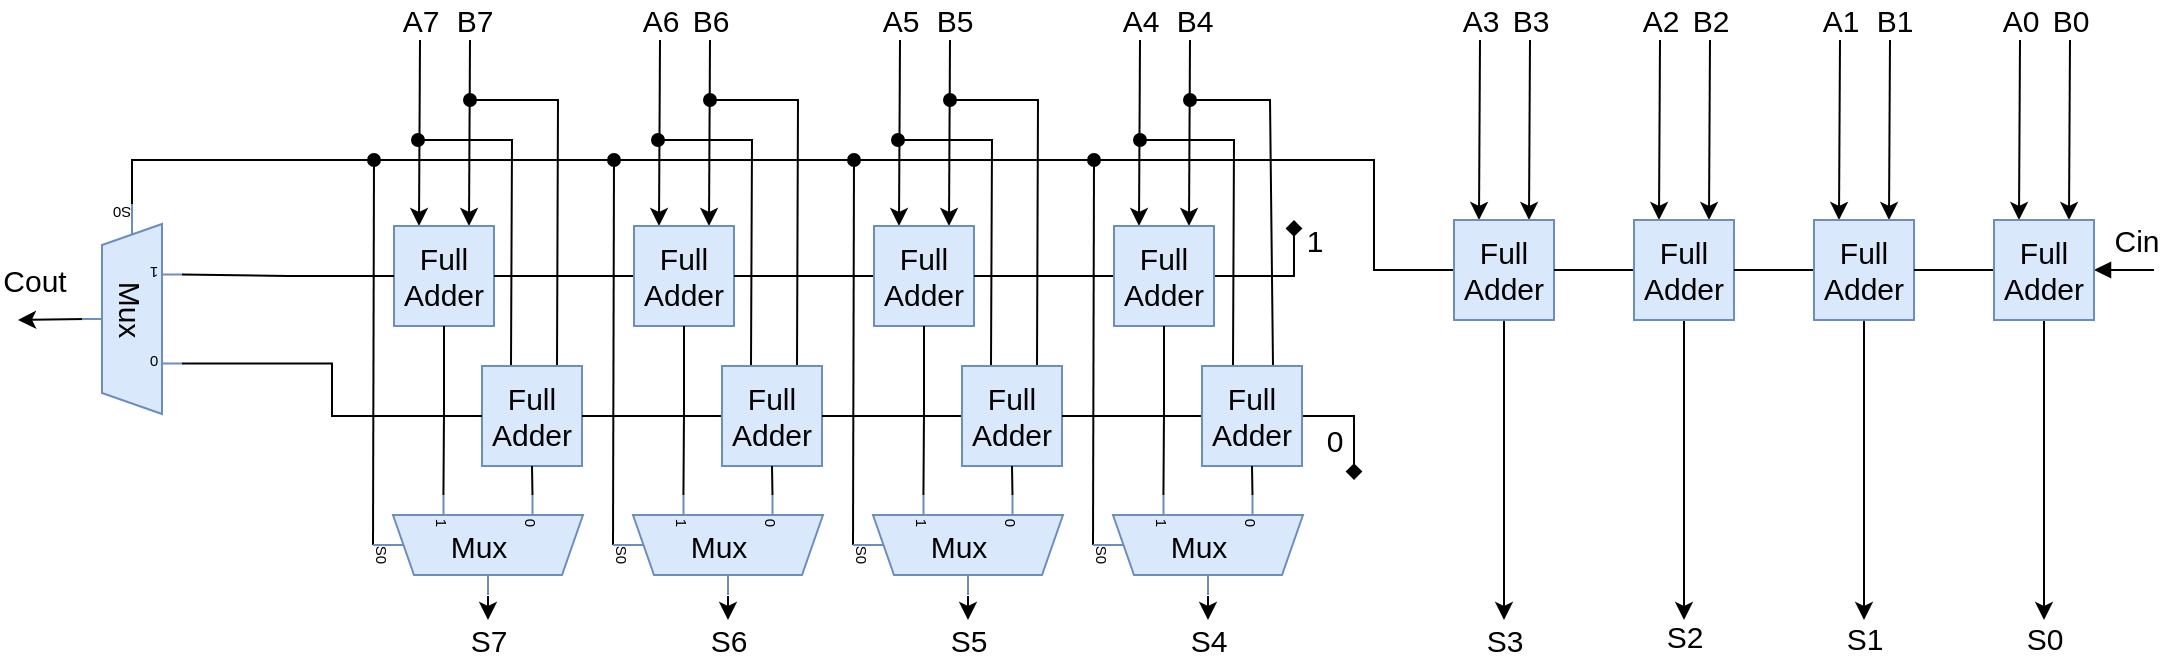 <mxfile version="26.2.9">
  <diagram name="Página-1" id="ZvY7RlKto1usyJ_V8Ote">
    <mxGraphModel dx="1950" dy="836" grid="1" gridSize="10" guides="1" tooltips="1" connect="1" arrows="0" fold="1" page="1" pageScale="1" pageWidth="827" pageHeight="1169" math="0" shadow="0">
      <root>
        <mxCell id="0" />
        <mxCell id="1" parent="0" />
        <mxCell id="pYvZ6EQq_U6aykrmB1s--83" style="edgeStyle=none;rounded=0;orthogonalLoop=1;jettySize=auto;html=1;exitX=0.3;exitY=1;exitDx=10;exitDy=0;exitPerimeter=0;endArrow=oval;endFill=1;fontSize=15;" parent="1" source="pYvZ6EQq_U6aykrmB1s--9" edge="1">
          <mxGeometry relative="1" as="geometry">
            <mxPoint x="210" y="350" as="targetPoint" />
          </mxGeometry>
        </mxCell>
        <mxCell id="pYvZ6EQq_U6aykrmB1s--9" value="&lt;font face=&quot;Helvetica&quot;&gt;Mux&lt;/font&gt;" style="shadow=0;dashed=0;align=center;html=1;strokeWidth=1;shape=mxgraph.electrical.abstract.mux2;whiteSpace=wrap;rotation=90;fontSize=15;fillColor=#dae8fc;strokeColor=#6c8ebf;horizontal=0;" parent="1" vertex="1">
          <mxGeometry x="237" y="490" width="50" height="105" as="geometry" />
        </mxCell>
        <mxCell id="pYvZ6EQq_U6aykrmB1s--128" value="A7" style="edgeStyle=none;rounded=0;orthogonalLoop=1;jettySize=auto;html=1;exitX=0.25;exitY=0;exitDx=0;exitDy=0;endArrow=none;startFill=1;startArrow=classic;fontSize=15;" parent="1" source="pYvZ6EQq_U6aykrmB1s--24" edge="1">
          <mxGeometry x="1" y="10" relative="1" as="geometry">
            <mxPoint x="233" y="290" as="targetPoint" />
            <mxPoint x="10" y="-10" as="offset" />
          </mxGeometry>
        </mxCell>
        <mxCell id="pYvZ6EQq_U6aykrmB1s--129" value="B7" style="edgeStyle=none;rounded=0;orthogonalLoop=1;jettySize=auto;html=1;exitX=0.75;exitY=0;exitDx=0;exitDy=0;endArrow=none;startFill=1;startArrow=classic;fontSize=15;" parent="1" source="pYvZ6EQq_U6aykrmB1s--24" edge="1">
          <mxGeometry x="1" y="-10" relative="1" as="geometry">
            <mxPoint x="258" y="290" as="targetPoint" />
            <mxPoint x="-8" y="-10" as="offset" />
          </mxGeometry>
        </mxCell>
        <mxCell id="pYvZ6EQq_U6aykrmB1s--24" value="Full&lt;div&gt;Adder&lt;/div&gt;" style="whiteSpace=wrap;html=1;aspect=fixed;fontSize=15;fillColor=#dae8fc;strokeColor=#6c8ebf;" parent="1" vertex="1">
          <mxGeometry x="220" y="383" width="50" height="50" as="geometry" />
        </mxCell>
        <mxCell id="pYvZ6EQq_U6aykrmB1s--134" style="edgeStyle=none;rounded=0;orthogonalLoop=1;jettySize=auto;html=1;exitX=0.25;exitY=0;exitDx=0;exitDy=0;endArrow=oval;endFill=1;" parent="1" edge="1">
          <mxGeometry relative="1" as="geometry">
            <mxPoint x="232" y="340" as="targetPoint" />
            <mxPoint x="278.5" y="453" as="sourcePoint" />
            <Array as="points">
              <mxPoint x="279" y="340" />
            </Array>
          </mxGeometry>
        </mxCell>
        <mxCell id="pYvZ6EQq_U6aykrmB1s--135" style="edgeStyle=none;rounded=0;orthogonalLoop=1;jettySize=auto;html=1;exitX=0.75;exitY=0;exitDx=0;exitDy=0;endArrow=oval;endFill=1;" parent="1" edge="1">
          <mxGeometry relative="1" as="geometry">
            <mxPoint x="258" y="320" as="targetPoint" />
            <mxPoint x="301.5" y="453" as="sourcePoint" />
            <Array as="points">
              <mxPoint x="302" y="320" />
            </Array>
          </mxGeometry>
        </mxCell>
        <mxCell id="pYvZ6EQq_U6aykrmB1s--31" value="Full&lt;div&gt;Adder&lt;/div&gt;" style="whiteSpace=wrap;html=1;aspect=fixed;fontSize=15;fillColor=#dae8fc;strokeColor=#6c8ebf;" parent="1" vertex="1">
          <mxGeometry x="264" y="453" width="50" height="50" as="geometry" />
        </mxCell>
        <mxCell id="pYvZ6EQq_U6aykrmB1s--48" style="edgeStyle=orthogonalEdgeStyle;rounded=0;orthogonalLoop=1;jettySize=auto;html=1;exitX=0.5;exitY=1;exitDx=0;exitDy=0;entryX=0;entryY=0.636;entryDx=0;entryDy=3;entryPerimeter=0;endArrow=none;startFill=0;fontSize=15;" parent="1" source="pYvZ6EQq_U6aykrmB1s--24" target="pYvZ6EQq_U6aykrmB1s--9" edge="1">
          <mxGeometry relative="1" as="geometry" />
        </mxCell>
        <mxCell id="pYvZ6EQq_U6aykrmB1s--49" style="edgeStyle=orthogonalEdgeStyle;rounded=0;orthogonalLoop=1;jettySize=auto;html=1;exitX=0.5;exitY=1;exitDx=0;exitDy=0;entryX=0;entryY=0.212;entryDx=0;entryDy=3;entryPerimeter=0;endArrow=none;startFill=0;fontSize=15;" parent="1" source="pYvZ6EQq_U6aykrmB1s--31" target="pYvZ6EQq_U6aykrmB1s--9" edge="1">
          <mxGeometry relative="1" as="geometry" />
        </mxCell>
        <mxCell id="pYvZ6EQq_U6aykrmB1s--78" style="edgeStyle=none;rounded=0;orthogonalLoop=1;jettySize=auto;html=1;exitX=0.3;exitY=1;exitDx=10;exitDy=0;exitPerimeter=0;endArrow=oval;endFill=1;fontSize=15;" parent="1" source="pYvZ6EQq_U6aykrmB1s--50" edge="1">
          <mxGeometry relative="1" as="geometry">
            <mxPoint x="330" y="350" as="targetPoint" />
          </mxGeometry>
        </mxCell>
        <mxCell id="pYvZ6EQq_U6aykrmB1s--50" value="&lt;font face=&quot;Helvetica&quot;&gt;Mux&lt;/font&gt;" style="shadow=0;dashed=0;align=center;html=1;strokeWidth=1;shape=mxgraph.electrical.abstract.mux2;whiteSpace=wrap;rotation=90;fontSize=15;fillColor=#dae8fc;strokeColor=#6c8ebf;horizontal=0;" parent="1" vertex="1">
          <mxGeometry x="357" y="490" width="50" height="105" as="geometry" />
        </mxCell>
        <mxCell id="pYvZ6EQq_U6aykrmB1s--106" style="edgeStyle=none;rounded=0;orthogonalLoop=1;jettySize=auto;html=1;exitX=0;exitY=0.5;exitDx=0;exitDy=0;entryX=1;entryY=0.5;entryDx=0;entryDy=0;endArrow=none;startFill=0;fontSize=15;" parent="1" source="pYvZ6EQq_U6aykrmB1s--51" target="pYvZ6EQq_U6aykrmB1s--24" edge="1">
          <mxGeometry relative="1" as="geometry" />
        </mxCell>
        <mxCell id="pYvZ6EQq_U6aykrmB1s--126" value="A6" style="edgeStyle=none;rounded=0;orthogonalLoop=1;jettySize=auto;html=1;exitX=0.25;exitY=0;exitDx=0;exitDy=0;endArrow=none;startFill=1;startArrow=classic;fontSize=15;" parent="1" source="pYvZ6EQq_U6aykrmB1s--51" edge="1">
          <mxGeometry x="1" y="10" relative="1" as="geometry">
            <mxPoint x="353" y="290" as="targetPoint" />
            <mxPoint x="10" y="-10" as="offset" />
          </mxGeometry>
        </mxCell>
        <mxCell id="pYvZ6EQq_U6aykrmB1s--127" value="B6" style="edgeStyle=none;rounded=0;orthogonalLoop=1;jettySize=auto;html=1;exitX=0.75;exitY=0;exitDx=0;exitDy=0;endArrow=none;startFill=1;startArrow=classic;fontSize=15;" parent="1" source="pYvZ6EQq_U6aykrmB1s--51" edge="1">
          <mxGeometry x="1" y="10" relative="1" as="geometry">
            <mxPoint x="378" y="290" as="targetPoint" />
            <mxPoint x="10" y="-10" as="offset" />
          </mxGeometry>
        </mxCell>
        <mxCell id="pYvZ6EQq_U6aykrmB1s--51" value="Full&lt;div&gt;Adder&lt;/div&gt;" style="whiteSpace=wrap;html=1;aspect=fixed;fontSize=15;fillColor=#dae8fc;strokeColor=#6c8ebf;" parent="1" vertex="1">
          <mxGeometry x="340" y="383" width="50" height="50" as="geometry" />
        </mxCell>
        <mxCell id="pYvZ6EQq_U6aykrmB1s--107" style="edgeStyle=none;rounded=0;orthogonalLoop=1;jettySize=auto;html=1;exitX=0;exitY=0.5;exitDx=0;exitDy=0;entryX=1;entryY=0.5;entryDx=0;entryDy=0;endArrow=none;startFill=0;fontSize=15;" parent="1" source="pYvZ6EQq_U6aykrmB1s--52" target="pYvZ6EQq_U6aykrmB1s--31" edge="1">
          <mxGeometry relative="1" as="geometry" />
        </mxCell>
        <mxCell id="pYvZ6EQq_U6aykrmB1s--132" style="edgeStyle=none;rounded=0;orthogonalLoop=1;jettySize=auto;html=1;exitX=0.25;exitY=0;exitDx=0;exitDy=0;endArrow=oval;endFill=1;" parent="1" edge="1">
          <mxGeometry relative="1" as="geometry">
            <mxPoint x="352" y="340" as="targetPoint" />
            <mxPoint x="398.5" y="453" as="sourcePoint" />
            <Array as="points">
              <mxPoint x="399" y="340" />
            </Array>
          </mxGeometry>
        </mxCell>
        <mxCell id="pYvZ6EQq_U6aykrmB1s--133" style="edgeStyle=none;rounded=0;orthogonalLoop=1;jettySize=auto;html=1;exitX=0.75;exitY=0;exitDx=0;exitDy=0;endArrow=oval;endFill=1;" parent="1" edge="1">
          <mxGeometry relative="1" as="geometry">
            <mxPoint x="378" y="320" as="targetPoint" />
            <mxPoint x="421.5" y="453" as="sourcePoint" />
            <Array as="points">
              <mxPoint x="422" y="320" />
            </Array>
          </mxGeometry>
        </mxCell>
        <mxCell id="pYvZ6EQq_U6aykrmB1s--52" value="Full&lt;div&gt;Adder&lt;/div&gt;" style="whiteSpace=wrap;html=1;aspect=fixed;fontSize=15;fillColor=#dae8fc;strokeColor=#6c8ebf;" parent="1" vertex="1">
          <mxGeometry x="384" y="453" width="50" height="50" as="geometry" />
        </mxCell>
        <mxCell id="pYvZ6EQq_U6aykrmB1s--53" style="edgeStyle=orthogonalEdgeStyle;rounded=0;orthogonalLoop=1;jettySize=auto;html=1;exitX=0.5;exitY=1;exitDx=0;exitDy=0;entryX=0;entryY=0.636;entryDx=0;entryDy=3;entryPerimeter=0;endArrow=none;startFill=0;fontSize=15;" parent="1" source="pYvZ6EQq_U6aykrmB1s--51" target="pYvZ6EQq_U6aykrmB1s--50" edge="1">
          <mxGeometry relative="1" as="geometry" />
        </mxCell>
        <mxCell id="pYvZ6EQq_U6aykrmB1s--54" style="edgeStyle=orthogonalEdgeStyle;rounded=0;orthogonalLoop=1;jettySize=auto;html=1;exitX=0.5;exitY=1;exitDx=0;exitDy=0;entryX=0;entryY=0.212;entryDx=0;entryDy=3;entryPerimeter=0;endArrow=none;startFill=0;fontSize=15;" parent="1" source="pYvZ6EQq_U6aykrmB1s--52" target="pYvZ6EQq_U6aykrmB1s--50" edge="1">
          <mxGeometry relative="1" as="geometry" />
        </mxCell>
        <mxCell id="pYvZ6EQq_U6aykrmB1s--79" style="edgeStyle=none;rounded=0;orthogonalLoop=1;jettySize=auto;html=1;exitX=0.3;exitY=1;exitDx=10;exitDy=0;exitPerimeter=0;endArrow=oval;endFill=1;fontSize=15;" parent="1" source="pYvZ6EQq_U6aykrmB1s--55" edge="1">
          <mxGeometry relative="1" as="geometry">
            <mxPoint x="450" y="350" as="targetPoint" />
          </mxGeometry>
        </mxCell>
        <mxCell id="pYvZ6EQq_U6aykrmB1s--55" value="&lt;font face=&quot;Helvetica&quot;&gt;Mux&lt;/font&gt;" style="shadow=0;dashed=0;align=center;html=1;strokeWidth=1;shape=mxgraph.electrical.abstract.mux2;whiteSpace=wrap;rotation=90;fontSize=15;fillColor=#dae8fc;strokeColor=#6c8ebf;horizontal=0;" parent="1" vertex="1">
          <mxGeometry x="477" y="490" width="50" height="105" as="geometry" />
        </mxCell>
        <mxCell id="pYvZ6EQq_U6aykrmB1s--105" style="edgeStyle=none;rounded=0;orthogonalLoop=1;jettySize=auto;html=1;exitX=0;exitY=0.5;exitDx=0;exitDy=0;entryX=1;entryY=0.5;entryDx=0;entryDy=0;endArrow=none;startFill=0;fontSize=15;" parent="1" source="pYvZ6EQq_U6aykrmB1s--56" target="pYvZ6EQq_U6aykrmB1s--51" edge="1">
          <mxGeometry relative="1" as="geometry" />
        </mxCell>
        <mxCell id="pYvZ6EQq_U6aykrmB1s--124" value="A5" style="edgeStyle=none;rounded=0;orthogonalLoop=1;jettySize=auto;html=1;exitX=0.25;exitY=0;exitDx=0;exitDy=0;endArrow=none;startFill=1;startArrow=classic;fontSize=15;" parent="1" source="pYvZ6EQq_U6aykrmB1s--56" edge="1">
          <mxGeometry x="1" y="10" relative="1" as="geometry">
            <mxPoint x="473" y="290" as="targetPoint" />
            <mxPoint x="10" y="-10" as="offset" />
          </mxGeometry>
        </mxCell>
        <mxCell id="pYvZ6EQq_U6aykrmB1s--125" value="B5" style="edgeStyle=none;rounded=0;orthogonalLoop=1;jettySize=auto;html=1;exitX=0.75;exitY=0;exitDx=0;exitDy=0;endArrow=none;startFill=1;startArrow=classic;fontSize=15;" parent="1" source="pYvZ6EQq_U6aykrmB1s--56" edge="1">
          <mxGeometry x="1" y="-10" relative="1" as="geometry">
            <mxPoint x="498" y="290" as="targetPoint" />
            <mxPoint x="-8" y="-10" as="offset" />
          </mxGeometry>
        </mxCell>
        <mxCell id="pYvZ6EQq_U6aykrmB1s--56" value="Full&lt;div&gt;Adder&lt;/div&gt;" style="whiteSpace=wrap;html=1;aspect=fixed;fontSize=15;fillColor=#dae8fc;strokeColor=#6c8ebf;" parent="1" vertex="1">
          <mxGeometry x="460" y="383" width="50" height="50" as="geometry" />
        </mxCell>
        <mxCell id="pYvZ6EQq_U6aykrmB1s--108" style="edgeStyle=none;rounded=0;orthogonalLoop=1;jettySize=auto;html=1;exitX=0;exitY=0.5;exitDx=0;exitDy=0;entryX=1;entryY=0.5;entryDx=0;entryDy=0;endArrow=none;startFill=0;fontSize=15;" parent="1" source="pYvZ6EQq_U6aykrmB1s--57" target="pYvZ6EQq_U6aykrmB1s--52" edge="1">
          <mxGeometry relative="1" as="geometry" />
        </mxCell>
        <mxCell id="pYvZ6EQq_U6aykrmB1s--130" style="edgeStyle=none;rounded=0;orthogonalLoop=1;jettySize=auto;html=1;exitX=0.25;exitY=0;exitDx=0;exitDy=0;endArrow=oval;endFill=1;" parent="1" edge="1">
          <mxGeometry relative="1" as="geometry">
            <mxPoint x="472" y="340" as="targetPoint" />
            <mxPoint x="518.5" y="453" as="sourcePoint" />
            <Array as="points">
              <mxPoint x="519" y="340" />
            </Array>
          </mxGeometry>
        </mxCell>
        <mxCell id="pYvZ6EQq_U6aykrmB1s--131" style="edgeStyle=none;rounded=0;orthogonalLoop=1;jettySize=auto;html=1;exitX=0.75;exitY=0;exitDx=0;exitDy=0;endArrow=oval;endFill=1;" parent="1" edge="1">
          <mxGeometry relative="1" as="geometry">
            <mxPoint x="498" y="320" as="targetPoint" />
            <mxPoint x="541.5" y="453" as="sourcePoint" />
            <Array as="points">
              <mxPoint x="542" y="320" />
            </Array>
          </mxGeometry>
        </mxCell>
        <mxCell id="pYvZ6EQq_U6aykrmB1s--57" value="Full&lt;div&gt;Adder&lt;/div&gt;" style="whiteSpace=wrap;html=1;aspect=fixed;fontSize=15;fillColor=#dae8fc;strokeColor=#6c8ebf;" parent="1" vertex="1">
          <mxGeometry x="504" y="453" width="50" height="50" as="geometry" />
        </mxCell>
        <mxCell id="pYvZ6EQq_U6aykrmB1s--58" style="edgeStyle=orthogonalEdgeStyle;rounded=0;orthogonalLoop=1;jettySize=auto;html=1;exitX=0.5;exitY=1;exitDx=0;exitDy=0;entryX=0;entryY=0.636;entryDx=0;entryDy=3;entryPerimeter=0;endArrow=none;startFill=0;fontSize=15;" parent="1" source="pYvZ6EQq_U6aykrmB1s--56" target="pYvZ6EQq_U6aykrmB1s--55" edge="1">
          <mxGeometry relative="1" as="geometry" />
        </mxCell>
        <mxCell id="pYvZ6EQq_U6aykrmB1s--59" style="edgeStyle=orthogonalEdgeStyle;rounded=0;orthogonalLoop=1;jettySize=auto;html=1;exitX=0.5;exitY=1;exitDx=0;exitDy=0;entryX=0;entryY=0.212;entryDx=0;entryDy=3;entryPerimeter=0;endArrow=none;startFill=0;fontSize=15;" parent="1" source="pYvZ6EQq_U6aykrmB1s--57" target="pYvZ6EQq_U6aykrmB1s--55" edge="1">
          <mxGeometry relative="1" as="geometry" />
        </mxCell>
        <mxCell id="pYvZ6EQq_U6aykrmB1s--80" style="edgeStyle=none;rounded=0;orthogonalLoop=1;jettySize=auto;html=1;exitX=0.3;exitY=1;exitDx=10;exitDy=0;exitPerimeter=0;endArrow=none;endFill=1;startFill=0;fontSize=15;" parent="1" source="pYvZ6EQq_U6aykrmB1s--60" edge="1">
          <mxGeometry relative="1" as="geometry">
            <mxPoint x="570" y="350" as="targetPoint" />
          </mxGeometry>
        </mxCell>
        <mxCell id="pYvZ6EQq_U6aykrmB1s--60" value="&lt;font face=&quot;Helvetica&quot;&gt;Mux&lt;/font&gt;" style="shadow=0;dashed=0;align=center;html=1;strokeWidth=1;shape=mxgraph.electrical.abstract.mux2;whiteSpace=wrap;rotation=90;fontSize=15;fillColor=#dae8fc;strokeColor=#6c8ebf;horizontal=0;" parent="1" vertex="1">
          <mxGeometry x="597" y="490" width="50" height="105" as="geometry" />
        </mxCell>
        <mxCell id="pYvZ6EQq_U6aykrmB1s--104" style="edgeStyle=none;rounded=0;orthogonalLoop=1;jettySize=auto;html=1;exitX=0;exitY=0.5;exitDx=0;exitDy=0;entryX=1;entryY=0.5;entryDx=0;entryDy=0;endArrow=none;startFill=0;fontSize=15;" parent="1" source="pYvZ6EQq_U6aykrmB1s--61" target="pYvZ6EQq_U6aykrmB1s--56" edge="1">
          <mxGeometry relative="1" as="geometry" />
        </mxCell>
        <mxCell id="pYvZ6EQq_U6aykrmB1s--110" value="1" style="edgeStyle=none;rounded=0;orthogonalLoop=1;jettySize=auto;html=1;exitX=1;exitY=0.5;exitDx=0;exitDy=0;endArrow=diamond;endFill=1;fontSize=15;" parent="1" source="pYvZ6EQq_U6aykrmB1s--61" edge="1">
          <mxGeometry x="0.706" y="-10" relative="1" as="geometry">
            <mxPoint x="670" y="380" as="targetPoint" />
            <Array as="points">
              <mxPoint x="670" y="408" />
            </Array>
            <mxPoint as="offset" />
          </mxGeometry>
        </mxCell>
        <mxCell id="pYvZ6EQq_U6aykrmB1s--120" value="B4" style="edgeStyle=none;rounded=0;orthogonalLoop=1;jettySize=auto;html=1;exitX=0.75;exitY=0;exitDx=0;exitDy=0;endArrow=none;startFill=1;startArrow=classic;fontSize=15;" parent="1" source="pYvZ6EQq_U6aykrmB1s--61" edge="1">
          <mxGeometry x="1" y="-10" relative="1" as="geometry">
            <mxPoint x="618" y="290" as="targetPoint" />
            <mxPoint x="-8" y="-10" as="offset" />
          </mxGeometry>
        </mxCell>
        <mxCell id="pYvZ6EQq_U6aykrmB1s--121" value="A4" style="edgeStyle=none;rounded=0;orthogonalLoop=1;jettySize=auto;html=1;exitX=0.25;exitY=0;exitDx=0;exitDy=0;endArrow=none;startFill=1;startArrow=classic;fontSize=15;" parent="1" source="pYvZ6EQq_U6aykrmB1s--61" edge="1">
          <mxGeometry x="1" y="10" relative="1" as="geometry">
            <mxPoint x="593" y="290" as="targetPoint" />
            <mxPoint x="10" y="-10" as="offset" />
          </mxGeometry>
        </mxCell>
        <mxCell id="pYvZ6EQq_U6aykrmB1s--61" value="Full&lt;div&gt;Adder&lt;/div&gt;" style="whiteSpace=wrap;html=1;aspect=fixed;fontSize=15;fillColor=#dae8fc;strokeColor=#6c8ebf;" parent="1" vertex="1">
          <mxGeometry x="580" y="383" width="50" height="50" as="geometry" />
        </mxCell>
        <mxCell id="pYvZ6EQq_U6aykrmB1s--109" style="edgeStyle=none;rounded=0;orthogonalLoop=1;jettySize=auto;html=1;exitX=0;exitY=0.5;exitDx=0;exitDy=0;entryX=1;entryY=0.5;entryDx=0;entryDy=0;endArrow=none;startFill=0;fontSize=15;" parent="1" source="pYvZ6EQq_U6aykrmB1s--62" target="pYvZ6EQq_U6aykrmB1s--57" edge="1">
          <mxGeometry relative="1" as="geometry" />
        </mxCell>
        <mxCell id="pYvZ6EQq_U6aykrmB1s--111" value="0" style="edgeStyle=none;rounded=0;orthogonalLoop=1;jettySize=auto;html=1;exitX=1;exitY=0.5;exitDx=0;exitDy=0;endArrow=diamond;endFill=1;fontSize=15;" parent="1" source="pYvZ6EQq_U6aykrmB1s--62" edge="1">
          <mxGeometry x="0.31" y="-10" relative="1" as="geometry">
            <mxPoint x="700" y="510" as="targetPoint" />
            <Array as="points">
              <mxPoint x="700" y="478" />
            </Array>
            <mxPoint as="offset" />
          </mxGeometry>
        </mxCell>
        <mxCell id="pYvZ6EQq_U6aykrmB1s--122" style="edgeStyle=none;rounded=0;orthogonalLoop=1;jettySize=auto;html=1;exitX=0.25;exitY=0;exitDx=0;exitDy=0;endArrow=oval;endFill=1;" parent="1" edge="1">
          <mxGeometry relative="1" as="geometry">
            <mxPoint x="593" y="340" as="targetPoint" />
            <mxPoint x="639.5" y="453" as="sourcePoint" />
            <Array as="points">
              <mxPoint x="640" y="340" />
            </Array>
          </mxGeometry>
        </mxCell>
        <mxCell id="pYvZ6EQq_U6aykrmB1s--123" style="edgeStyle=none;rounded=0;orthogonalLoop=1;jettySize=auto;html=1;exitX=0.75;exitY=0;exitDx=0;exitDy=0;endArrow=oval;endFill=1;" parent="1" edge="1">
          <mxGeometry relative="1" as="geometry">
            <mxPoint x="618" y="320" as="targetPoint" />
            <mxPoint x="659.5" y="453" as="sourcePoint" />
            <Array as="points">
              <mxPoint x="658" y="320" />
            </Array>
          </mxGeometry>
        </mxCell>
        <mxCell id="pYvZ6EQq_U6aykrmB1s--62" value="Full&lt;div&gt;Adder&lt;/div&gt;" style="whiteSpace=wrap;html=1;aspect=fixed;fontSize=15;fillColor=#dae8fc;strokeColor=#6c8ebf;" parent="1" vertex="1">
          <mxGeometry x="624" y="453" width="50" height="50" as="geometry" />
        </mxCell>
        <mxCell id="pYvZ6EQq_U6aykrmB1s--63" style="edgeStyle=orthogonalEdgeStyle;rounded=0;orthogonalLoop=1;jettySize=auto;html=1;exitX=0.5;exitY=1;exitDx=0;exitDy=0;entryX=0;entryY=0.636;entryDx=0;entryDy=3;entryPerimeter=0;endArrow=none;startFill=0;fontSize=15;" parent="1" source="pYvZ6EQq_U6aykrmB1s--61" target="pYvZ6EQq_U6aykrmB1s--60" edge="1">
          <mxGeometry relative="1" as="geometry" />
        </mxCell>
        <mxCell id="pYvZ6EQq_U6aykrmB1s--64" style="edgeStyle=orthogonalEdgeStyle;rounded=0;orthogonalLoop=1;jettySize=auto;html=1;exitX=0.5;exitY=1;exitDx=0;exitDy=0;entryX=0;entryY=0.212;entryDx=0;entryDy=3;entryPerimeter=0;endArrow=none;startFill=0;fontSize=15;" parent="1" source="pYvZ6EQq_U6aykrmB1s--62" target="pYvZ6EQq_U6aykrmB1s--60" edge="1">
          <mxGeometry relative="1" as="geometry" />
        </mxCell>
        <mxCell id="pYvZ6EQq_U6aykrmB1s--82" style="edgeStyle=none;rounded=0;orthogonalLoop=1;jettySize=auto;html=1;exitX=0.3;exitY=1;exitDx=10;exitDy=0;exitPerimeter=0;endArrow=none;startFill=0;fontSize=15;" parent="1" source="pYvZ6EQq_U6aykrmB1s--67" edge="1">
          <mxGeometry relative="1" as="geometry">
            <mxPoint x="200" y="350" as="targetPoint" />
            <Array as="points">
              <mxPoint x="89" y="350" />
            </Array>
          </mxGeometry>
        </mxCell>
        <mxCell id="pYvZ6EQq_U6aykrmB1s--89" value="Cout" style="edgeStyle=none;rounded=0;orthogonalLoop=1;jettySize=auto;html=1;exitX=1;exitY=0.5;exitDx=0;exitDy=-5;exitPerimeter=0;fontSize=15;movable=1;resizable=1;rotatable=1;deletable=1;editable=1;locked=0;connectable=1;" parent="1" edge="1">
          <mxGeometry x="0.512" y="-20" relative="1" as="geometry">
            <mxPoint x="32" y="430" as="targetPoint" />
            <mxPoint x="66" y="429.5" as="sourcePoint" />
            <mxPoint as="offset" />
          </mxGeometry>
        </mxCell>
        <mxCell id="pYvZ6EQq_U6aykrmB1s--67" value="Mux" style="shadow=0;dashed=0;align=center;html=1;strokeWidth=1;shape=mxgraph.electrical.abstract.mux2;whiteSpace=wrap;rotation=-180;fontSize=15;fillColor=#dae8fc;strokeColor=#6c8ebf;verticalAlign=middle;horizontal=0;" parent="1" vertex="1">
          <mxGeometry x="64" y="372" width="50" height="105" as="geometry" />
        </mxCell>
        <mxCell id="pYvZ6EQq_U6aykrmB1s--68" style="edgeStyle=orthogonalEdgeStyle;rounded=0;orthogonalLoop=1;jettySize=auto;html=1;exitX=0;exitY=0.5;exitDx=0;exitDy=0;entryX=0;entryY=0.636;entryDx=0;entryDy=3;entryPerimeter=0;endArrow=none;startFill=0;fontSize=15;" parent="1" source="pYvZ6EQq_U6aykrmB1s--24" target="pYvZ6EQq_U6aykrmB1s--67" edge="1">
          <mxGeometry relative="1" as="geometry" />
        </mxCell>
        <mxCell id="pYvZ6EQq_U6aykrmB1s--69" style="edgeStyle=orthogonalEdgeStyle;rounded=0;orthogonalLoop=1;jettySize=auto;html=1;exitX=0;exitY=0.5;exitDx=0;exitDy=0;entryX=0;entryY=0.212;entryDx=0;entryDy=3;entryPerimeter=0;endArrow=none;startFill=0;fontSize=15;" parent="1" source="pYvZ6EQq_U6aykrmB1s--31" target="pYvZ6EQq_U6aykrmB1s--67" edge="1">
          <mxGeometry relative="1" as="geometry" />
        </mxCell>
        <mxCell id="pYvZ6EQq_U6aykrmB1s--84" style="edgeStyle=none;rounded=0;orthogonalLoop=1;jettySize=auto;html=1;exitX=0;exitY=0.5;exitDx=0;exitDy=0;endArrow=oval;endFill=1;fontSize=15;" parent="1" source="pYvZ6EQq_U6aykrmB1s--72" edge="1">
          <mxGeometry relative="1" as="geometry">
            <mxPoint x="570" y="350" as="targetPoint" />
            <Array as="points">
              <mxPoint x="710" y="405" />
              <mxPoint x="710" y="350" />
            </Array>
          </mxGeometry>
        </mxCell>
        <mxCell id="pYvZ6EQq_U6aykrmB1s--96" value="S3" style="edgeStyle=none;rounded=0;orthogonalLoop=1;jettySize=auto;html=1;exitX=0.5;exitY=1;exitDx=0;exitDy=0;fontSize=15;" parent="1" source="pYvZ6EQq_U6aykrmB1s--72" edge="1">
          <mxGeometry x="1" y="10" relative="1" as="geometry">
            <mxPoint x="775" y="580" as="targetPoint" />
            <mxPoint x="-10" y="10" as="offset" />
          </mxGeometry>
        </mxCell>
        <mxCell id="pYvZ6EQq_U6aykrmB1s--118" value="A3" style="edgeStyle=none;rounded=0;orthogonalLoop=1;jettySize=auto;html=1;exitX=0.25;exitY=0;exitDx=0;exitDy=0;endArrow=none;startFill=1;startArrow=classic;fontSize=15;" parent="1" source="pYvZ6EQq_U6aykrmB1s--72" edge="1">
          <mxGeometry x="1" y="10" relative="1" as="geometry">
            <mxPoint x="763" y="290" as="targetPoint" />
            <mxPoint x="10" y="-10" as="offset" />
          </mxGeometry>
        </mxCell>
        <mxCell id="pYvZ6EQq_U6aykrmB1s--119" value="B3" style="edgeStyle=none;rounded=0;orthogonalLoop=1;jettySize=auto;html=1;exitX=0.75;exitY=0;exitDx=0;exitDy=0;endArrow=none;startFill=1;startArrow=classic;fontSize=15;" parent="1" source="pYvZ6EQq_U6aykrmB1s--72" edge="1">
          <mxGeometry x="1" y="10" relative="1" as="geometry">
            <mxPoint x="788" y="290" as="targetPoint" />
            <mxPoint x="10" y="-10" as="offset" />
          </mxGeometry>
        </mxCell>
        <mxCell id="pYvZ6EQq_U6aykrmB1s--72" value="Full&lt;div&gt;Adder&lt;/div&gt;" style="whiteSpace=wrap;html=1;aspect=fixed;fontSize=15;fillColor=#dae8fc;strokeColor=#6c8ebf;" parent="1" vertex="1">
          <mxGeometry x="750" y="380" width="50" height="50" as="geometry" />
        </mxCell>
        <mxCell id="pYvZ6EQq_U6aykrmB1s--87" style="edgeStyle=none;rounded=0;orthogonalLoop=1;jettySize=auto;html=1;exitX=0;exitY=0.5;exitDx=0;exitDy=0;entryX=1;entryY=0.5;entryDx=0;entryDy=0;endArrow=none;startFill=0;fontSize=15;" parent="1" source="pYvZ6EQq_U6aykrmB1s--73" target="pYvZ6EQq_U6aykrmB1s--72" edge="1">
          <mxGeometry relative="1" as="geometry" />
        </mxCell>
        <mxCell id="pYvZ6EQq_U6aykrmB1s--97" style="edgeStyle=none;rounded=0;orthogonalLoop=1;jettySize=auto;html=1;exitX=0.5;exitY=1;exitDx=0;exitDy=0;fontSize=15;" parent="1" source="pYvZ6EQq_U6aykrmB1s--73" edge="1">
          <mxGeometry relative="1" as="geometry">
            <mxPoint x="865" y="580" as="targetPoint" />
          </mxGeometry>
        </mxCell>
        <mxCell id="pYvZ6EQq_U6aykrmB1s--100" value="S2" style="edgeLabel;html=1;align=center;verticalAlign=middle;resizable=0;points=[];fontSize=15;" parent="pYvZ6EQq_U6aykrmB1s--97" vertex="1" connectable="0">
          <mxGeometry x="0.64" relative="1" as="geometry">
            <mxPoint y="35" as="offset" />
          </mxGeometry>
        </mxCell>
        <mxCell id="pYvZ6EQq_U6aykrmB1s--116" value="A2" style="edgeStyle=none;rounded=0;orthogonalLoop=1;jettySize=auto;html=1;exitX=0.25;exitY=0;exitDx=0;exitDy=0;endArrow=none;startFill=1;startArrow=classic;fontSize=15;" parent="1" source="pYvZ6EQq_U6aykrmB1s--73" edge="1">
          <mxGeometry x="1" y="10" relative="1" as="geometry">
            <mxPoint x="853" y="290" as="targetPoint" />
            <mxPoint x="10" y="-10" as="offset" />
          </mxGeometry>
        </mxCell>
        <mxCell id="pYvZ6EQq_U6aykrmB1s--117" value="B2" style="edgeStyle=none;rounded=0;orthogonalLoop=1;jettySize=auto;html=1;exitX=0.75;exitY=0;exitDx=0;exitDy=0;endArrow=none;startFill=1;startArrow=classic;fontSize=15;" parent="1" source="pYvZ6EQq_U6aykrmB1s--73" edge="1">
          <mxGeometry x="1" y="10" relative="1" as="geometry">
            <mxPoint x="878" y="290" as="targetPoint" />
            <mxPoint x="10" y="-10" as="offset" />
          </mxGeometry>
        </mxCell>
        <mxCell id="pYvZ6EQq_U6aykrmB1s--73" value="Full&lt;div&gt;Adder&lt;/div&gt;" style="whiteSpace=wrap;html=1;aspect=fixed;fontSize=15;fillColor=#dae8fc;strokeColor=#6c8ebf;" parent="1" vertex="1">
          <mxGeometry x="840" y="380" width="50" height="50" as="geometry" />
        </mxCell>
        <mxCell id="pYvZ6EQq_U6aykrmB1s--86" style="edgeStyle=none;rounded=0;orthogonalLoop=1;jettySize=auto;html=1;exitX=0;exitY=0.5;exitDx=0;exitDy=0;entryX=1;entryY=0.5;entryDx=0;entryDy=0;endArrow=none;startFill=0;fontSize=15;" parent="1" source="pYvZ6EQq_U6aykrmB1s--74" target="pYvZ6EQq_U6aykrmB1s--73" edge="1">
          <mxGeometry relative="1" as="geometry" />
        </mxCell>
        <mxCell id="pYvZ6EQq_U6aykrmB1s--98" style="edgeStyle=none;rounded=0;orthogonalLoop=1;jettySize=auto;html=1;exitX=0.5;exitY=1;exitDx=0;exitDy=0;fontSize=15;" parent="1" source="pYvZ6EQq_U6aykrmB1s--74" edge="1">
          <mxGeometry relative="1" as="geometry">
            <mxPoint x="955" y="580" as="targetPoint" />
          </mxGeometry>
        </mxCell>
        <mxCell id="pYvZ6EQq_U6aykrmB1s--101" value="S1" style="edgeLabel;html=1;align=center;verticalAlign=middle;resizable=0;points=[];fontSize=15;" parent="pYvZ6EQq_U6aykrmB1s--98" vertex="1" connectable="0">
          <mxGeometry x="0.28" relative="1" as="geometry">
            <mxPoint y="63" as="offset" />
          </mxGeometry>
        </mxCell>
        <mxCell id="pYvZ6EQq_U6aykrmB1s--114" value="A1" style="edgeStyle=none;rounded=0;orthogonalLoop=1;jettySize=auto;html=1;exitX=0.25;exitY=0;exitDx=0;exitDy=0;endArrow=none;startFill=1;startArrow=classic;fontSize=15;" parent="1" source="pYvZ6EQq_U6aykrmB1s--74" edge="1">
          <mxGeometry x="1" y="10" relative="1" as="geometry">
            <mxPoint x="943" y="290" as="targetPoint" />
            <mxPoint x="10" y="-10" as="offset" />
          </mxGeometry>
        </mxCell>
        <mxCell id="pYvZ6EQq_U6aykrmB1s--115" value="B1" style="edgeStyle=none;rounded=0;orthogonalLoop=1;jettySize=auto;html=1;exitX=0.75;exitY=0;exitDx=0;exitDy=0;endArrow=none;startFill=1;startArrow=classic;fontSize=15;" parent="1" source="pYvZ6EQq_U6aykrmB1s--74" edge="1">
          <mxGeometry x="1" y="-10" relative="1" as="geometry">
            <mxPoint x="968" y="290" as="targetPoint" />
            <mxPoint x="-8" y="-10" as="offset" />
          </mxGeometry>
        </mxCell>
        <mxCell id="pYvZ6EQq_U6aykrmB1s--74" value="Full&lt;div&gt;Adder&lt;/div&gt;" style="whiteSpace=wrap;html=1;aspect=fixed;fontSize=15;fillColor=#dae8fc;strokeColor=#6c8ebf;" parent="1" vertex="1">
          <mxGeometry x="930" y="380" width="50" height="50" as="geometry" />
        </mxCell>
        <mxCell id="pYvZ6EQq_U6aykrmB1s--85" style="edgeStyle=none;rounded=0;orthogonalLoop=1;jettySize=auto;html=1;exitX=0;exitY=0.5;exitDx=0;exitDy=0;entryX=1;entryY=0.5;entryDx=0;entryDy=0;endArrow=none;startFill=0;fontSize=15;" parent="1" source="pYvZ6EQq_U6aykrmB1s--75" target="pYvZ6EQq_U6aykrmB1s--74" edge="1">
          <mxGeometry relative="1" as="geometry" />
        </mxCell>
        <mxCell id="pYvZ6EQq_U6aykrmB1s--88" style="edgeStyle=none;rounded=0;orthogonalLoop=1;jettySize=auto;html=1;exitX=1;exitY=0.5;exitDx=0;exitDy=0;startArrow=block;startFill=1;endArrow=none;fontSize=15;" parent="1" source="pYvZ6EQq_U6aykrmB1s--75" edge="1">
          <mxGeometry relative="1" as="geometry">
            <mxPoint x="1100" y="405" as="targetPoint" />
          </mxGeometry>
        </mxCell>
        <mxCell id="pYvZ6EQq_U6aykrmB1s--103" value="Cin" style="edgeLabel;html=1;align=center;verticalAlign=middle;resizable=0;points=[];fontSize=15;" parent="pYvZ6EQq_U6aykrmB1s--88" vertex="1" connectable="0">
          <mxGeometry x="0.4" y="4" relative="1" as="geometry">
            <mxPoint y="-11" as="offset" />
          </mxGeometry>
        </mxCell>
        <mxCell id="pYvZ6EQq_U6aykrmB1s--99" style="edgeStyle=none;rounded=0;orthogonalLoop=1;jettySize=auto;html=1;exitX=0.5;exitY=1;exitDx=0;exitDy=0;fontSize=15;" parent="1" source="pYvZ6EQq_U6aykrmB1s--75" edge="1">
          <mxGeometry relative="1" as="geometry">
            <mxPoint x="1045" y="580" as="targetPoint" />
          </mxGeometry>
        </mxCell>
        <mxCell id="pYvZ6EQq_U6aykrmB1s--102" value="S0" style="edgeLabel;html=1;align=center;verticalAlign=middle;resizable=0;points=[];fontSize=15;" parent="pYvZ6EQq_U6aykrmB1s--99" vertex="1" connectable="0">
          <mxGeometry x="0.32" relative="1" as="geometry">
            <mxPoint y="60" as="offset" />
          </mxGeometry>
        </mxCell>
        <mxCell id="pYvZ6EQq_U6aykrmB1s--112" value="A0" style="edgeStyle=none;rounded=0;orthogonalLoop=1;jettySize=auto;html=1;exitX=0.25;exitY=0;exitDx=0;exitDy=0;fontSize=15;endArrow=none;startFill=1;startArrow=classic;" parent="1" source="pYvZ6EQq_U6aykrmB1s--75" edge="1">
          <mxGeometry x="1" y="10" relative="1" as="geometry">
            <mxPoint x="1033" y="290" as="targetPoint" />
            <mxPoint x="10" y="-10" as="offset" />
          </mxGeometry>
        </mxCell>
        <mxCell id="pYvZ6EQq_U6aykrmB1s--113" value="B0" style="edgeStyle=none;rounded=0;orthogonalLoop=1;jettySize=auto;html=1;exitX=0.75;exitY=0;exitDx=0;exitDy=0;fontSize=15;endArrow=none;startFill=1;startArrow=classic;" parent="1" source="pYvZ6EQq_U6aykrmB1s--75" edge="1">
          <mxGeometry x="1" y="10" relative="1" as="geometry">
            <mxPoint x="1058" y="290" as="targetPoint" />
            <mxPoint x="10" y="-10" as="offset" />
          </mxGeometry>
        </mxCell>
        <mxCell id="pYvZ6EQq_U6aykrmB1s--75" value="Full&lt;div&gt;Adder&lt;/div&gt;" style="whiteSpace=wrap;html=1;aspect=fixed;fontSize=15;fillColor=#dae8fc;strokeColor=#6c8ebf;" parent="1" vertex="1">
          <mxGeometry x="1020" y="380" width="50" height="50" as="geometry" />
        </mxCell>
        <mxCell id="pYvZ6EQq_U6aykrmB1s--77" value="" style="endArrow=none;html=1;rounded=0;startArrow=none;startFill=0;fontSize=15;" parent="1" edge="1">
          <mxGeometry width="50" height="50" relative="1" as="geometry">
            <mxPoint x="200" y="350" as="sourcePoint" />
            <mxPoint x="570" y="350" as="targetPoint" />
          </mxGeometry>
        </mxCell>
        <mxCell id="pYvZ6EQq_U6aykrmB1s--92" value="S7" style="edgeStyle=none;rounded=0;orthogonalLoop=1;jettySize=auto;html=1;exitX=1;exitY=0.5;exitDx=0;exitDy=-5;exitPerimeter=0;fontSize=15;horizontal=1;" parent="1" edge="1">
          <mxGeometry x="1" y="10" relative="1" as="geometry">
            <mxPoint x="267" y="580" as="targetPoint" />
            <mxPoint x="267" y="568" as="sourcePoint" />
            <mxPoint x="-10" y="10" as="offset" />
          </mxGeometry>
        </mxCell>
        <mxCell id="pYvZ6EQq_U6aykrmB1s--93" value="S6" style="edgeStyle=none;rounded=0;orthogonalLoop=1;jettySize=auto;html=1;exitX=1;exitY=0.5;exitDx=0;exitDy=-5;exitPerimeter=0;fontSize=15;horizontal=1;" parent="1" edge="1">
          <mxGeometry x="1" y="10" relative="1" as="geometry">
            <mxPoint x="387" y="580" as="targetPoint" />
            <mxPoint x="387" y="568" as="sourcePoint" />
            <mxPoint x="-10" y="10" as="offset" />
          </mxGeometry>
        </mxCell>
        <mxCell id="pYvZ6EQq_U6aykrmB1s--94" value="S5" style="edgeStyle=none;rounded=0;orthogonalLoop=1;jettySize=auto;html=1;exitX=1;exitY=0.5;exitDx=0;exitDy=-5;exitPerimeter=0;fontSize=15;horizontal=1;" parent="1" edge="1">
          <mxGeometry x="1" y="10" relative="1" as="geometry">
            <mxPoint x="507" y="580" as="targetPoint" />
            <mxPoint x="507" y="568" as="sourcePoint" />
            <mxPoint x="-10" y="10" as="offset" />
          </mxGeometry>
        </mxCell>
        <mxCell id="pYvZ6EQq_U6aykrmB1s--95" value="S4" style="edgeStyle=none;rounded=0;orthogonalLoop=1;jettySize=auto;html=1;exitX=1;exitY=0.5;exitDx=0;exitDy=-5;exitPerimeter=0;fontSize=15;horizontal=1;" parent="1" edge="1">
          <mxGeometry x="1" y="10" relative="1" as="geometry">
            <mxPoint x="627" y="580" as="targetPoint" />
            <mxPoint x="627" y="568" as="sourcePoint" />
            <mxPoint x="-10" y="10" as="offset" />
          </mxGeometry>
        </mxCell>
      </root>
    </mxGraphModel>
  </diagram>
</mxfile>
